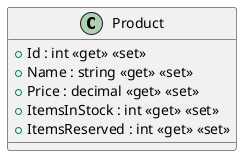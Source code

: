 @startuml
class Product {
    + Id : int <<get>> <<set>>
    + Name : string <<get>> <<set>>
    + Price : decimal <<get>> <<set>>
    + ItemsInStock : int <<get>> <<set>>
    + ItemsReserved : int <<get>> <<set>>
}
@enduml
